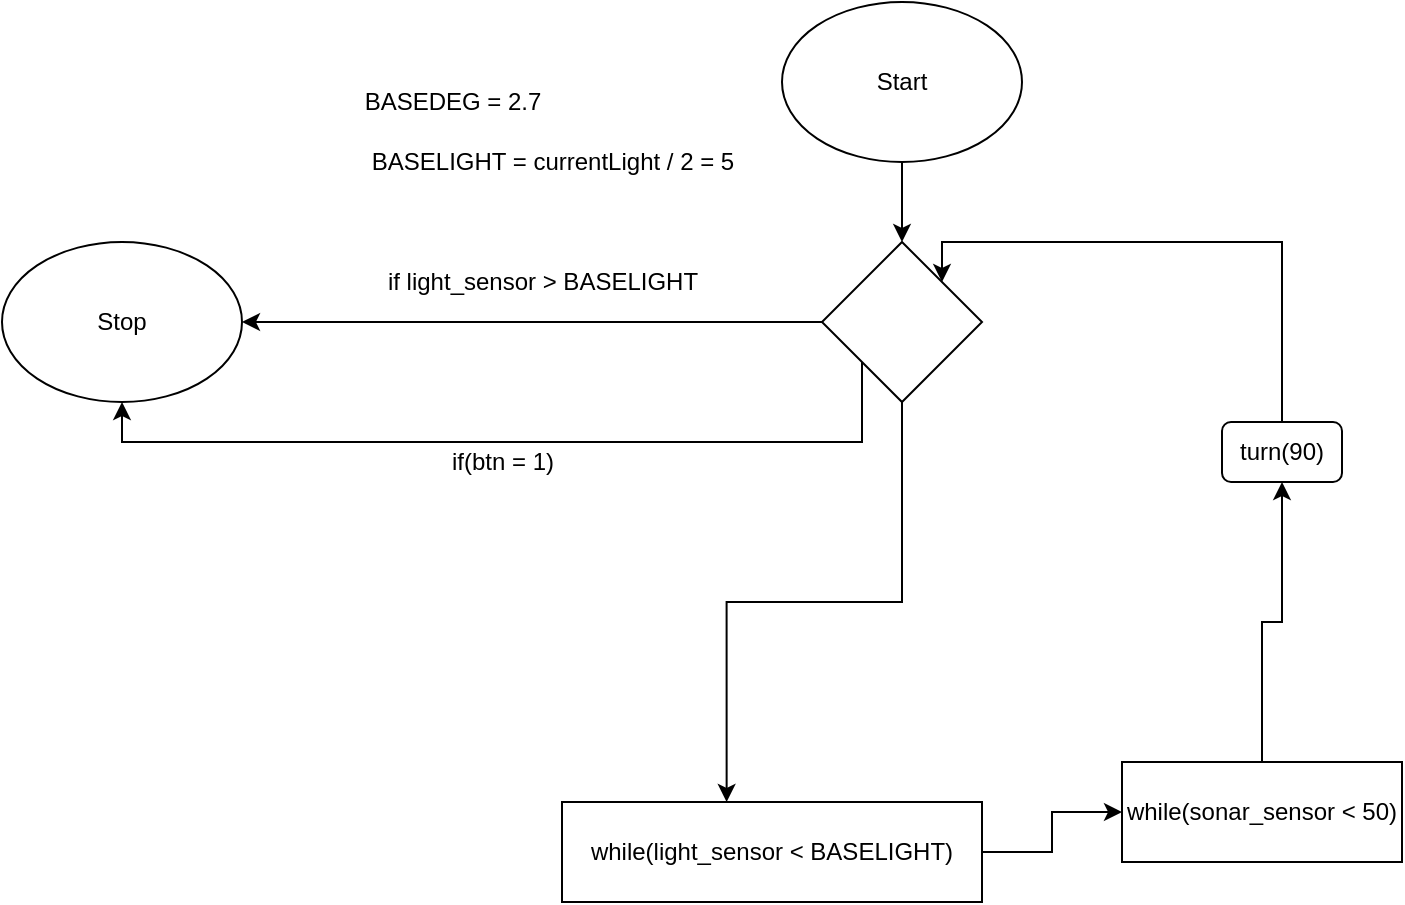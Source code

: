<mxfile version="15.2.9" type="github">
  <diagram id="e6m10x-uRhs_gHwGIP7R" name="Page-1">
    <mxGraphModel dx="782" dy="436" grid="1" gridSize="10" guides="1" tooltips="1" connect="1" arrows="1" fold="1" page="1" pageScale="1" pageWidth="827" pageHeight="1169" math="0" shadow="0">
      <root>
        <mxCell id="0" />
        <mxCell id="1" parent="0" />
        <mxCell id="ziUaPbk_OteyMrfKzhlk-14" value="" style="edgeStyle=orthogonalEdgeStyle;rounded=0;orthogonalLoop=1;jettySize=auto;html=1;" parent="1" source="ziUaPbk_OteyMrfKzhlk-15" target="ziUaPbk_OteyMrfKzhlk-19" edge="1">
          <mxGeometry relative="1" as="geometry" />
        </mxCell>
        <mxCell id="ziUaPbk_OteyMrfKzhlk-15" value="Start" style="ellipse;whiteSpace=wrap;html=1;" parent="1" vertex="1">
          <mxGeometry x="420" y="180" width="120" height="80" as="geometry" />
        </mxCell>
        <mxCell id="ziUaPbk_OteyMrfKzhlk-16" value="" style="edgeStyle=orthogonalEdgeStyle;rounded=0;orthogonalLoop=1;jettySize=auto;html=1;startArrow=none;exitX=0;exitY=0.5;exitDx=0;exitDy=0;entryX=1;entryY=0.5;entryDx=0;entryDy=0;" parent="1" source="ziUaPbk_OteyMrfKzhlk-19" target="ziUaPbk_OteyMrfKzhlk-22" edge="1">
          <mxGeometry relative="1" as="geometry">
            <mxPoint x="160" y="340" as="targetPoint" />
            <mxPoint x="265" y="340" as="sourcePoint" />
          </mxGeometry>
        </mxCell>
        <mxCell id="ziUaPbk_OteyMrfKzhlk-17" value="" style="edgeStyle=orthogonalEdgeStyle;rounded=0;orthogonalLoop=1;jettySize=auto;html=1;entryX=0.392;entryY=0;entryDx=0;entryDy=0;entryPerimeter=0;" parent="1" source="ziUaPbk_OteyMrfKzhlk-19" edge="1" target="ziUaPbk_OteyMrfKzhlk-27">
          <mxGeometry relative="1" as="geometry">
            <mxPoint x="480" y="520" as="targetPoint" />
          </mxGeometry>
        </mxCell>
        <mxCell id="ziUaPbk_OteyMrfKzhlk-18" style="edgeStyle=orthogonalEdgeStyle;rounded=0;orthogonalLoop=1;jettySize=auto;html=1;exitX=0;exitY=1;exitDx=0;exitDy=0;entryX=0.5;entryY=1;entryDx=0;entryDy=0;" parent="1" source="ziUaPbk_OteyMrfKzhlk-19" target="ziUaPbk_OteyMrfKzhlk-22" edge="1">
          <mxGeometry relative="1" as="geometry">
            <Array as="points">
              <mxPoint x="460" y="400" />
              <mxPoint x="90" y="400" />
            </Array>
          </mxGeometry>
        </mxCell>
        <mxCell id="ziUaPbk_OteyMrfKzhlk-19" value="" style="rhombus;whiteSpace=wrap;html=1;" parent="1" vertex="1">
          <mxGeometry x="440" y="300" width="80" height="80" as="geometry" />
        </mxCell>
        <mxCell id="ziUaPbk_OteyMrfKzhlk-22" value="Stop" style="ellipse;whiteSpace=wrap;html=1;" parent="1" vertex="1">
          <mxGeometry x="30" y="300" width="120" height="80" as="geometry" />
        </mxCell>
        <mxCell id="ziUaPbk_OteyMrfKzhlk-23" value="BASELIGHT = currentLight / 2 = 5" style="text;html=1;align=center;verticalAlign=middle;resizable=0;points=[];autosize=1;strokeColor=none;" parent="1" vertex="1">
          <mxGeometry x="205" y="250" width="200" height="20" as="geometry" />
        </mxCell>
        <mxCell id="ziUaPbk_OteyMrfKzhlk-24" value="if(btn = 1)" style="text;html=1;align=center;verticalAlign=middle;resizable=0;points=[];autosize=1;strokeColor=none;fillColor=none;" parent="1" vertex="1">
          <mxGeometry x="245" y="400" width="70" height="20" as="geometry" />
        </mxCell>
        <mxCell id="ziUaPbk_OteyMrfKzhlk-25" value="if light_sensor &amp;gt; BASELIGHT" style="text;html=1;align=center;verticalAlign=middle;resizable=0;points=[];autosize=1;strokeColor=none;fillColor=none;" parent="1" vertex="1">
          <mxGeometry x="215" y="310" width="170" height="20" as="geometry" />
        </mxCell>
        <mxCell id="F1-2R8JJCyBVkmWDZkC0-2" value="" style="edgeStyle=orthogonalEdgeStyle;rounded=0;orthogonalLoop=1;jettySize=auto;html=1;" edge="1" parent="1" source="ziUaPbk_OteyMrfKzhlk-27" target="F1-2R8JJCyBVkmWDZkC0-1">
          <mxGeometry relative="1" as="geometry" />
        </mxCell>
        <mxCell id="ziUaPbk_OteyMrfKzhlk-27" value="while(light_sensor &amp;lt; BASELIGHT)" style="whiteSpace=wrap;html=1;" parent="1" vertex="1">
          <mxGeometry x="310" y="580" width="210" height="50" as="geometry" />
        </mxCell>
        <mxCell id="ziUaPbk_OteyMrfKzhlk-33" style="edgeStyle=orthogonalEdgeStyle;rounded=0;orthogonalLoop=1;jettySize=auto;html=1;entryX=1;entryY=0;entryDx=0;entryDy=0;" parent="1" source="ziUaPbk_OteyMrfKzhlk-31" target="ziUaPbk_OteyMrfKzhlk-19" edge="1">
          <mxGeometry relative="1" as="geometry">
            <Array as="points">
              <mxPoint x="670" y="300" />
              <mxPoint x="500" y="300" />
            </Array>
          </mxGeometry>
        </mxCell>
        <mxCell id="ziUaPbk_OteyMrfKzhlk-31" value="turn(90)" style="rounded=1;whiteSpace=wrap;html=1;" parent="1" vertex="1">
          <mxGeometry x="640" y="390" width="60" height="30" as="geometry" />
        </mxCell>
        <mxCell id="ziUaPbk_OteyMrfKzhlk-34" value="BASEDEG = 2.7" style="text;html=1;align=center;verticalAlign=middle;resizable=0;points=[];autosize=1;strokeColor=none;fillColor=none;" parent="1" vertex="1">
          <mxGeometry x="205" y="220" width="100" height="20" as="geometry" />
        </mxCell>
        <mxCell id="F1-2R8JJCyBVkmWDZkC0-3" value="" style="edgeStyle=orthogonalEdgeStyle;rounded=0;orthogonalLoop=1;jettySize=auto;html=1;entryX=0.5;entryY=1;entryDx=0;entryDy=0;" edge="1" parent="1" source="F1-2R8JJCyBVkmWDZkC0-1" target="ziUaPbk_OteyMrfKzhlk-31">
          <mxGeometry relative="1" as="geometry">
            <mxPoint x="670" y="450" as="targetPoint" />
          </mxGeometry>
        </mxCell>
        <mxCell id="F1-2R8JJCyBVkmWDZkC0-1" value="while(sonar_sensor &amp;lt; 50)" style="whiteSpace=wrap;html=1;" vertex="1" parent="1">
          <mxGeometry x="590" y="560" width="140" height="50" as="geometry" />
        </mxCell>
      </root>
    </mxGraphModel>
  </diagram>
</mxfile>
